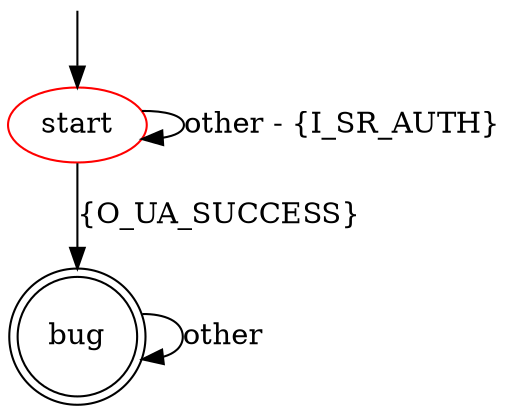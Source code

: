 digraph G {
label=""
start [color="red"]
bug [shape="doublecircle"]

start -> start [label="other - {I_SR_AUTH}"]
start -> bug [label="{O_UA_SUCCESS}"]

bug -> bug [label="other"]

__start0 [label="" shape="none" width="0" height="0"];
__start0 -> start;
}
